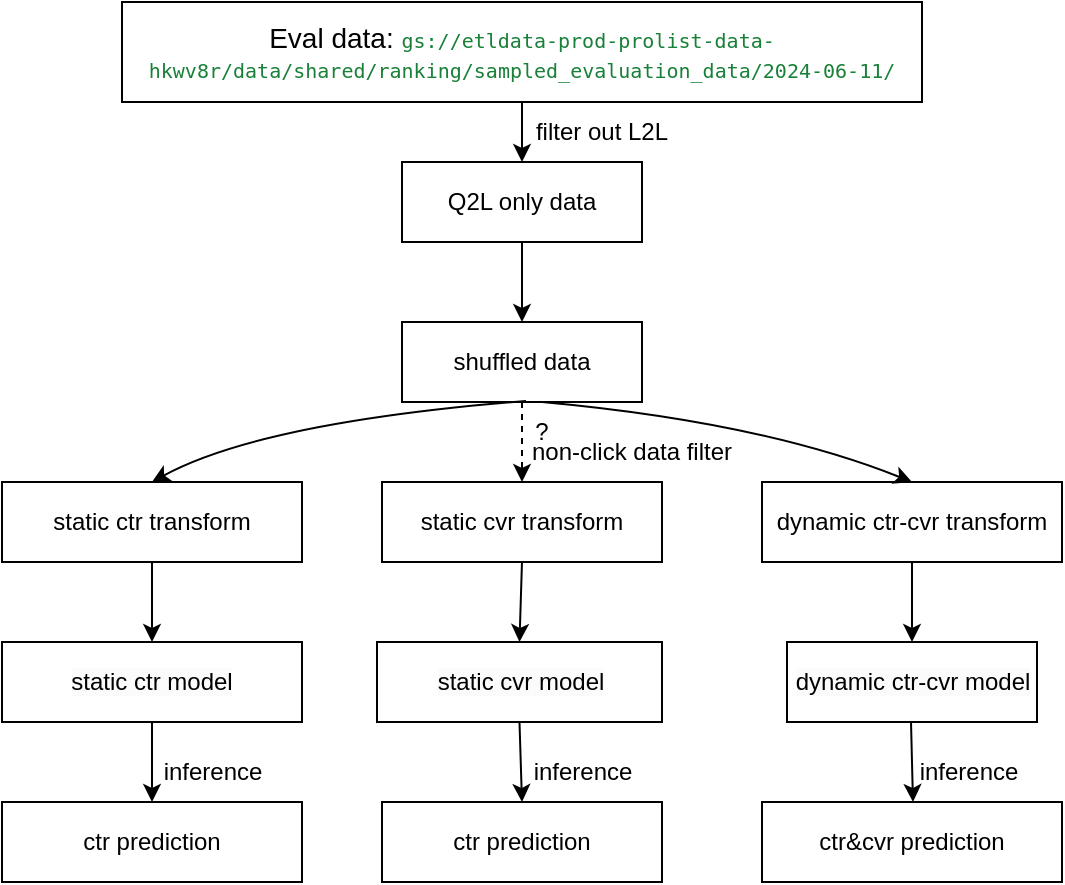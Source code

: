 <mxfile version="24.6.4" type="github">
  <diagram name="Page-1" id="8ce9d11a-91a2-4d17-14d8-a56ed91bf033">
    <mxGraphModel dx="1369" dy="1155" grid="1" gridSize="10" guides="1" tooltips="1" connect="1" arrows="1" fold="1" page="1" pageScale="1" pageWidth="1100" pageHeight="850" background="none" math="0" shadow="0">
      <root>
        <mxCell id="0" />
        <mxCell id="1" parent="0" />
        <mxCell id="a7iK0RAInND3nMG8C1kt-1" value="&lt;font style=&quot;font-size: 14px;&quot;&gt;Eval data:&amp;nbsp;&lt;/font&gt;&lt;span id=&quot;docs-internal-guid-3598005c-7fff-0087-71a2-1a29e3eaf1f9&quot;&gt;&lt;span style=&quot;font-family: &amp;quot;Roboto Mono&amp;quot;, monospace; color: rgb(24, 128, 56); background-color: transparent; font-variant-numeric: normal; font-variant-east-asian: normal; font-variant-alternates: normal; font-variant-position: normal; vertical-align: baseline; white-space-collapse: preserve;&quot;&gt;&lt;font style=&quot;font-size: 10px;&quot;&gt;gs://etldata-prod-prolist-data-hkwv8r/data/shared/ranking/sampled_evaluation_data/2024-06-11/&lt;/font&gt;&lt;/span&gt;&lt;/span&gt;" style="rounded=0;whiteSpace=wrap;html=1;" vertex="1" parent="1">
          <mxGeometry x="320" y="40" width="400" height="50" as="geometry" />
        </mxCell>
        <mxCell id="a7iK0RAInND3nMG8C1kt-4" value="" style="endArrow=classic;html=1;rounded=0;exitX=0.5;exitY=1;exitDx=0;exitDy=0;" edge="1" parent="1" source="a7iK0RAInND3nMG8C1kt-1">
          <mxGeometry width="50" height="50" relative="1" as="geometry">
            <mxPoint x="520" y="540" as="sourcePoint" />
            <mxPoint x="520" y="120" as="targetPoint" />
          </mxGeometry>
        </mxCell>
        <mxCell id="a7iK0RAInND3nMG8C1kt-5" value="Q2L only data" style="rounded=0;whiteSpace=wrap;html=1;" vertex="1" parent="1">
          <mxGeometry x="460" y="120" width="120" height="40" as="geometry" />
        </mxCell>
        <mxCell id="a7iK0RAInND3nMG8C1kt-7" value="filter out L2L" style="text;html=1;align=center;verticalAlign=middle;whiteSpace=wrap;rounded=0;" vertex="1" parent="1">
          <mxGeometry x="500" y="90" width="120" height="30" as="geometry" />
        </mxCell>
        <mxCell id="a7iK0RAInND3nMG8C1kt-10" value="" style="endArrow=classic;html=1;rounded=0;exitX=0.5;exitY=1;exitDx=0;exitDy=0;" edge="1" parent="1" source="a7iK0RAInND3nMG8C1kt-5">
          <mxGeometry width="50" height="50" relative="1" as="geometry">
            <mxPoint x="520" y="540" as="sourcePoint" />
            <mxPoint x="520" y="200" as="targetPoint" />
          </mxGeometry>
        </mxCell>
        <mxCell id="a7iK0RAInND3nMG8C1kt-11" value="shuffled data" style="rounded=0;whiteSpace=wrap;html=1;" vertex="1" parent="1">
          <mxGeometry x="460" y="200" width="120" height="40" as="geometry" />
        </mxCell>
        <mxCell id="a7iK0RAInND3nMG8C1kt-12" value="static ctr transform" style="rounded=0;whiteSpace=wrap;html=1;" vertex="1" parent="1">
          <mxGeometry x="280" y="280" width="120" height="40" as="geometry" />
        </mxCell>
        <mxCell id="a7iK0RAInND3nMG8C1kt-13" value="static ctr transform" style="rounded=0;whiteSpace=wrap;html=1;" vertex="1" parent="1">
          <mxGeometry x="260" y="280" width="150" height="40" as="geometry" />
        </mxCell>
        <mxCell id="a7iK0RAInND3nMG8C1kt-29" style="edgeStyle=orthogonalEdgeStyle;rounded=0;orthogonalLoop=1;jettySize=auto;html=1;exitX=0.5;exitY=1;exitDx=0;exitDy=0;entryX=0.5;entryY=0;entryDx=0;entryDy=0;" edge="1" parent="1" source="a7iK0RAInND3nMG8C1kt-14" target="a7iK0RAInND3nMG8C1kt-24">
          <mxGeometry relative="1" as="geometry" />
        </mxCell>
        <mxCell id="a7iK0RAInND3nMG8C1kt-14" value="dynamic ctr-cvr transform" style="rounded=0;whiteSpace=wrap;html=1;" vertex="1" parent="1">
          <mxGeometry x="640" y="280" width="150" height="40" as="geometry" />
        </mxCell>
        <mxCell id="a7iK0RAInND3nMG8C1kt-16" value="static cvr transform" style="rounded=0;whiteSpace=wrap;html=1;" vertex="1" parent="1">
          <mxGeometry x="450" y="280" width="140" height="40" as="geometry" />
        </mxCell>
        <mxCell id="a7iK0RAInND3nMG8C1kt-17" value="" style="curved=1;endArrow=classic;html=1;rounded=0;entryX=0.5;entryY=0;entryDx=0;entryDy=0;exitX=0.367;exitY=-0.017;exitDx=0;exitDy=0;exitPerimeter=0;" edge="1" parent="1" source="a7iK0RAInND3nMG8C1kt-20" target="a7iK0RAInND3nMG8C1kt-13">
          <mxGeometry width="50" height="50" relative="1" as="geometry">
            <mxPoint x="480" y="330" as="sourcePoint" />
            <mxPoint x="570" y="490" as="targetPoint" />
            <Array as="points">
              <mxPoint x="390" y="250" />
            </Array>
          </mxGeometry>
        </mxCell>
        <mxCell id="a7iK0RAInND3nMG8C1kt-18" value="" style="curved=1;endArrow=classic;html=1;rounded=0;entryX=0.5;entryY=0;entryDx=0;entryDy=0;exitX=0.5;exitY=0;exitDx=0;exitDy=0;" edge="1" parent="1" source="a7iK0RAInND3nMG8C1kt-20" target="a7iK0RAInND3nMG8C1kt-14">
          <mxGeometry width="50" height="50" relative="1" as="geometry">
            <mxPoint x="700" y="210" as="sourcePoint" />
            <mxPoint x="570" y="490" as="targetPoint" />
            <Array as="points">
              <mxPoint x="640" y="250" />
            </Array>
          </mxGeometry>
        </mxCell>
        <mxCell id="a7iK0RAInND3nMG8C1kt-19" value="" style="endArrow=classic;html=1;rounded=0;entryX=0.5;entryY=0;entryDx=0;entryDy=0;dashed=1;" edge="1" parent="1" source="a7iK0RAInND3nMG8C1kt-11" target="a7iK0RAInND3nMG8C1kt-16">
          <mxGeometry width="50" height="50" relative="1" as="geometry">
            <mxPoint x="520" y="540" as="sourcePoint" />
            <mxPoint x="570" y="490" as="targetPoint" />
          </mxGeometry>
        </mxCell>
        <mxCell id="a7iK0RAInND3nMG8C1kt-20" value="?" style="text;html=1;align=center;verticalAlign=middle;whiteSpace=wrap;rounded=0;" vertex="1" parent="1">
          <mxGeometry x="500" y="240" width="60" height="30" as="geometry" />
        </mxCell>
        <mxCell id="a7iK0RAInND3nMG8C1kt-22" value="&lt;span style=&quot;color: rgb(0, 0, 0); font-family: Helvetica; font-size: 12px; font-style: normal; font-variant-ligatures: normal; font-variant-caps: normal; font-weight: 400; letter-spacing: normal; orphans: 2; text-align: center; text-indent: 0px; text-transform: none; widows: 2; word-spacing: 0px; -webkit-text-stroke-width: 0px; white-space: normal; background-color: rgb(251, 251, 251); text-decoration-thickness: initial; text-decoration-style: initial; text-decoration-color: initial; display: inline !important; float: none;&quot;&gt;static ctr model&lt;/span&gt;" style="rounded=0;whiteSpace=wrap;html=1;" vertex="1" parent="1">
          <mxGeometry x="260" y="360" width="150" height="40" as="geometry" />
        </mxCell>
        <mxCell id="a7iK0RAInND3nMG8C1kt-23" value="&lt;span style=&quot;color: rgb(0, 0, 0); font-family: Helvetica; font-size: 12px; font-style: normal; font-variant-ligatures: normal; font-variant-caps: normal; font-weight: 400; letter-spacing: normal; orphans: 2; text-align: center; text-indent: 0px; text-transform: none; widows: 2; word-spacing: 0px; -webkit-text-stroke-width: 0px; white-space: normal; background-color: rgb(251, 251, 251); text-decoration-thickness: initial; text-decoration-style: initial; text-decoration-color: initial; display: inline !important; float: none;&quot;&gt;static cvr model&lt;/span&gt;" style="rounded=0;whiteSpace=wrap;html=1;" vertex="1" parent="1">
          <mxGeometry x="447.5" y="360" width="142.5" height="40" as="geometry" />
        </mxCell>
        <mxCell id="a7iK0RAInND3nMG8C1kt-24" value="&lt;span style=&quot;color: rgb(0, 0, 0); font-family: Helvetica; font-size: 12px; font-style: normal; font-variant-ligatures: normal; font-variant-caps: normal; font-weight: 400; letter-spacing: normal; orphans: 2; text-align: center; text-indent: 0px; text-transform: none; widows: 2; word-spacing: 0px; -webkit-text-stroke-width: 0px; white-space: normal; background-color: rgb(251, 251, 251); text-decoration-thickness: initial; text-decoration-style: initial; text-decoration-color: initial; display: inline !important; float: none;&quot;&gt;dynamic ctr-cvr model&lt;/span&gt;" style="rounded=0;whiteSpace=wrap;html=1;" vertex="1" parent="1">
          <mxGeometry x="652.5" y="360" width="125" height="40" as="geometry" />
        </mxCell>
        <mxCell id="a7iK0RAInND3nMG8C1kt-26" value="" style="endArrow=classic;html=1;rounded=0;exitX=0.5;exitY=1;exitDx=0;exitDy=0;entryX=0.5;entryY=0;entryDx=0;entryDy=0;" edge="1" parent="1" source="a7iK0RAInND3nMG8C1kt-13" target="a7iK0RAInND3nMG8C1kt-22">
          <mxGeometry width="50" height="50" relative="1" as="geometry">
            <mxPoint x="520" y="540" as="sourcePoint" />
            <mxPoint x="570" y="490" as="targetPoint" />
          </mxGeometry>
        </mxCell>
        <mxCell id="a7iK0RAInND3nMG8C1kt-27" value="" style="endArrow=classic;html=1;rounded=0;entryX=0.5;entryY=0;entryDx=0;entryDy=0;exitX=0.5;exitY=1;exitDx=0;exitDy=0;" edge="1" parent="1" source="a7iK0RAInND3nMG8C1kt-16" target="a7iK0RAInND3nMG8C1kt-23">
          <mxGeometry width="50" height="50" relative="1" as="geometry">
            <mxPoint x="514" y="321" as="sourcePoint" />
            <mxPoint x="570" y="490" as="targetPoint" />
          </mxGeometry>
        </mxCell>
        <mxCell id="a7iK0RAInND3nMG8C1kt-32" value="" style="endArrow=classic;html=1;rounded=0;exitX=0.5;exitY=1;exitDx=0;exitDy=0;" edge="1" parent="1" source="a7iK0RAInND3nMG8C1kt-22">
          <mxGeometry width="50" height="50" relative="1" as="geometry">
            <mxPoint x="520" y="540" as="sourcePoint" />
            <mxPoint x="335" y="440" as="targetPoint" />
          </mxGeometry>
        </mxCell>
        <mxCell id="a7iK0RAInND3nMG8C1kt-35" value="ctr prediction" style="rounded=0;whiteSpace=wrap;html=1;" vertex="1" parent="1">
          <mxGeometry x="260" y="440" width="150" height="40" as="geometry" />
        </mxCell>
        <mxCell id="a7iK0RAInND3nMG8C1kt-36" value="inference" style="text;html=1;align=center;verticalAlign=middle;resizable=0;points=[];autosize=1;strokeColor=none;fillColor=none;" vertex="1" parent="1">
          <mxGeometry x="330" y="410" width="70" height="30" as="geometry" />
        </mxCell>
        <mxCell id="a7iK0RAInND3nMG8C1kt-37" value="ctr prediction" style="rounded=0;whiteSpace=wrap;html=1;" vertex="1" parent="1">
          <mxGeometry x="450" y="440" width="140" height="40" as="geometry" />
        </mxCell>
        <mxCell id="a7iK0RAInND3nMG8C1kt-38" value="ctr&amp;amp;cvr prediction" style="rounded=0;whiteSpace=wrap;html=1;" vertex="1" parent="1">
          <mxGeometry x="640" y="440" width="150" height="40" as="geometry" />
        </mxCell>
        <mxCell id="a7iK0RAInND3nMG8C1kt-40" value="" style="endArrow=classic;html=1;rounded=0;exitX=0.5;exitY=1;exitDx=0;exitDy=0;entryX=0.5;entryY=0;entryDx=0;entryDy=0;" edge="1" parent="1" source="a7iK0RAInND3nMG8C1kt-23" target="a7iK0RAInND3nMG8C1kt-37">
          <mxGeometry width="50" height="50" relative="1" as="geometry">
            <mxPoint x="520" y="540" as="sourcePoint" />
            <mxPoint x="570" y="490" as="targetPoint" />
          </mxGeometry>
        </mxCell>
        <mxCell id="a7iK0RAInND3nMG8C1kt-41" value="" style="endArrow=classic;html=1;rounded=0;exitX=0.5;exitY=1;exitDx=0;exitDy=0;entryX=0.5;entryY=0;entryDx=0;entryDy=0;" edge="1" parent="1">
          <mxGeometry width="50" height="50" relative="1" as="geometry">
            <mxPoint x="714.5" y="400" as="sourcePoint" />
            <mxPoint x="715.5" y="440" as="targetPoint" />
          </mxGeometry>
        </mxCell>
        <mxCell id="a7iK0RAInND3nMG8C1kt-42" value="inference" style="text;html=1;align=center;verticalAlign=middle;resizable=0;points=[];autosize=1;strokeColor=none;fillColor=none;" vertex="1" parent="1">
          <mxGeometry x="515" y="410" width="70" height="30" as="geometry" />
        </mxCell>
        <mxCell id="a7iK0RAInND3nMG8C1kt-43" value="inference" style="text;html=1;align=center;verticalAlign=middle;resizable=0;points=[];autosize=1;strokeColor=none;fillColor=none;" vertex="1" parent="1">
          <mxGeometry x="707.5" y="410" width="70" height="30" as="geometry" />
        </mxCell>
        <mxCell id="a7iK0RAInND3nMG8C1kt-44" value="non-click data filter" style="text;html=1;align=center;verticalAlign=middle;whiteSpace=wrap;rounded=0;" vertex="1" parent="1">
          <mxGeometry x="520" y="250" width="110" height="30" as="geometry" />
        </mxCell>
      </root>
    </mxGraphModel>
  </diagram>
</mxfile>

